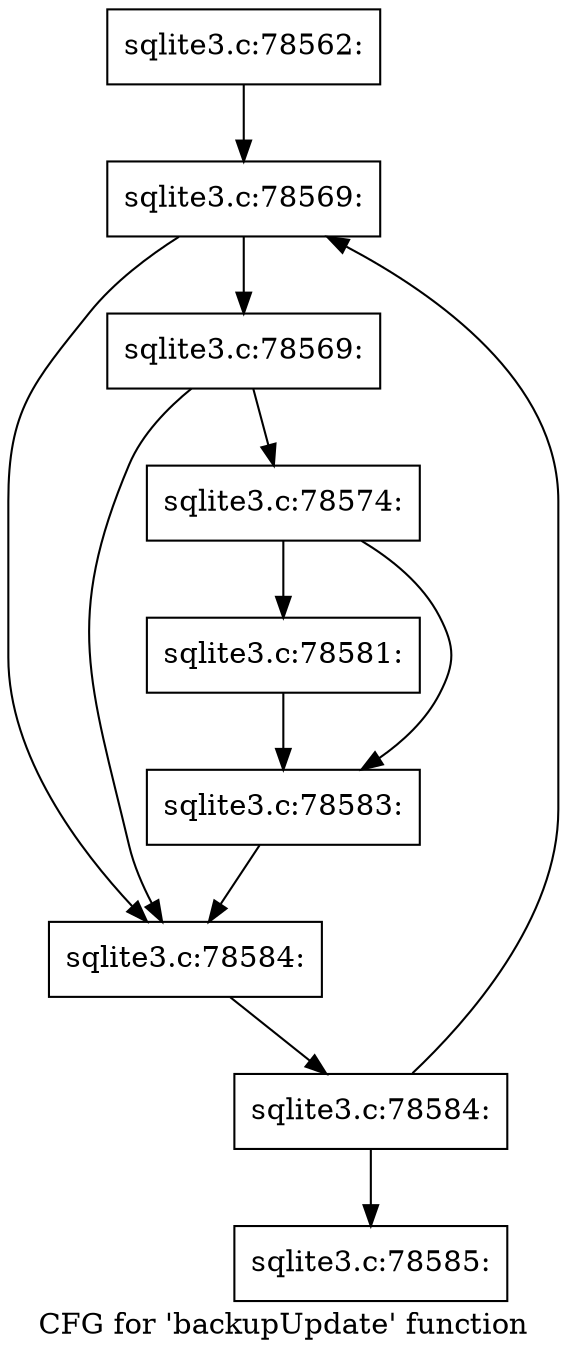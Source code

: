 digraph "CFG for 'backupUpdate' function" {
	label="CFG for 'backupUpdate' function";

	Node0x55c0f543beb0 [shape=record,label="{sqlite3.c:78562:}"];
	Node0x55c0f543beb0 -> Node0x55c0f748e700;
	Node0x55c0f748e700 [shape=record,label="{sqlite3.c:78569:}"];
	Node0x55c0f748e700 -> Node0x55c0f748e8e0;
	Node0x55c0f748e700 -> Node0x55c0f748e930;
	Node0x55c0f748e930 [shape=record,label="{sqlite3.c:78569:}"];
	Node0x55c0f748e930 -> Node0x55c0f748e890;
	Node0x55c0f748e930 -> Node0x55c0f748e8e0;
	Node0x55c0f748e890 [shape=record,label="{sqlite3.c:78574:}"];
	Node0x55c0f748e890 -> Node0x55c0f74901e0;
	Node0x55c0f748e890 -> Node0x55c0f7490230;
	Node0x55c0f74901e0 [shape=record,label="{sqlite3.c:78581:}"];
	Node0x55c0f74901e0 -> Node0x55c0f7490230;
	Node0x55c0f7490230 [shape=record,label="{sqlite3.c:78583:}"];
	Node0x55c0f7490230 -> Node0x55c0f748e8e0;
	Node0x55c0f748e8e0 [shape=record,label="{sqlite3.c:78584:}"];
	Node0x55c0f748e8e0 -> Node0x55c0f748e6b0;
	Node0x55c0f748e6b0 [shape=record,label="{sqlite3.c:78584:}"];
	Node0x55c0f748e6b0 -> Node0x55c0f748e700;
	Node0x55c0f748e6b0 -> Node0x55c0f748e660;
	Node0x55c0f748e660 [shape=record,label="{sqlite3.c:78585:}"];
}

